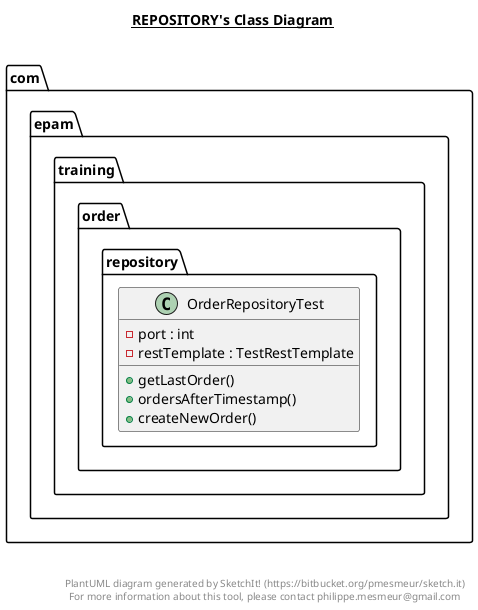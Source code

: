@startuml

title __REPOSITORY's Class Diagram__\n

  package com.epam.training.order {
    package com.epam.training.order.repository {
      class OrderRepositoryTest {
          - port : int
          - restTemplate : TestRestTemplate
          + getLastOrder()
          + ordersAfterTimestamp()
          + createNewOrder()
      }
    }
  }
  



right footer


PlantUML diagram generated by SketchIt! (https://bitbucket.org/pmesmeur/sketch.it)
For more information about this tool, please contact philippe.mesmeur@gmail.com
endfooter

@enduml
